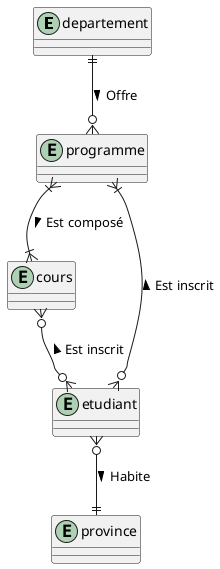 @startuml exercice1_ERD_Conceptuel

entity departement {}
entity programme {}
entity cours {}
entity etudiant {}
entity province {}

departement ||--o{ programme : Offre >
programme }|--|{ cours : Est composé >
programme }|--o{ etudiant : Est inscrit < 
cours }o--o{ etudiant : Est inscrit <
etudiant }o--|| province : Habite >

@enduml